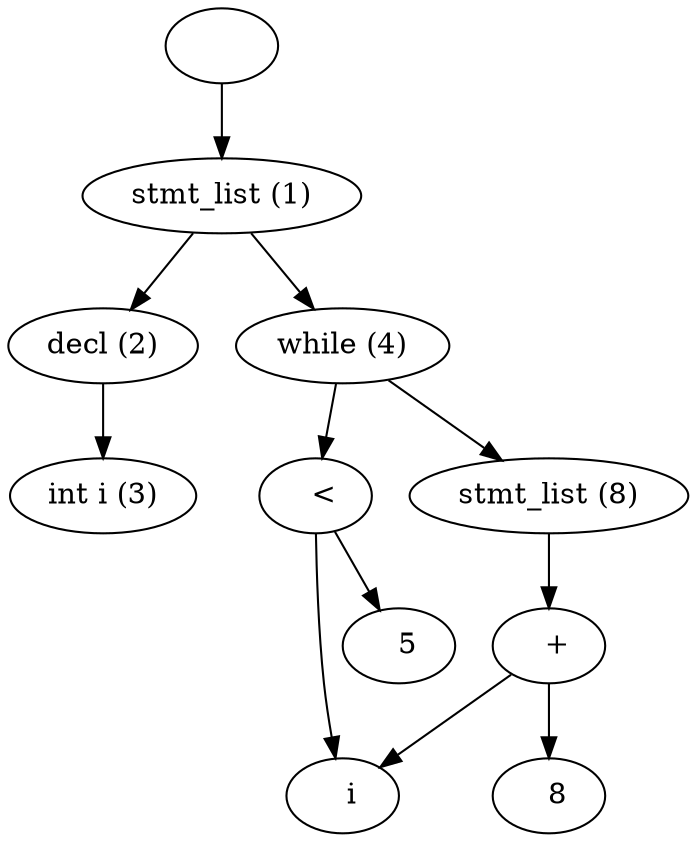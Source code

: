 digraph ast {
	"" -> "stmt_list (1)";
	"stmt_list (1)" -> "decl (2)";
	"decl (2)" -> "int i (3)";
	"stmt_list (1)" -> "while (4)";
	"while (4)" -> "  <";
	"  <" -> "  i";
	"  <" -> "  5";
	"while (4)" -> "stmt_list (8)";
	"stmt_list (8)" -> "  +";
	"  +" -> "  i";
	"  +" -> "  8";
}
